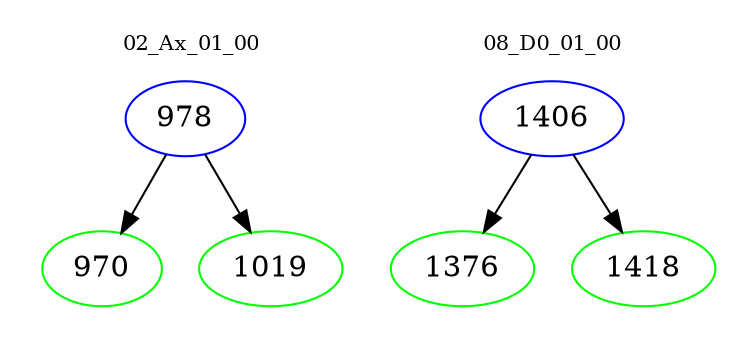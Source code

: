 digraph{
subgraph cluster_0 {
color = white
label = "02_Ax_01_00";
fontsize=10;
T0_978 [label="978", color="blue"]
T0_978 -> T0_970 [color="black"]
T0_970 [label="970", color="green"]
T0_978 -> T0_1019 [color="black"]
T0_1019 [label="1019", color="green"]
}
subgraph cluster_1 {
color = white
label = "08_D0_01_00";
fontsize=10;
T1_1406 [label="1406", color="blue"]
T1_1406 -> T1_1376 [color="black"]
T1_1376 [label="1376", color="green"]
T1_1406 -> T1_1418 [color="black"]
T1_1418 [label="1418", color="green"]
}
}
